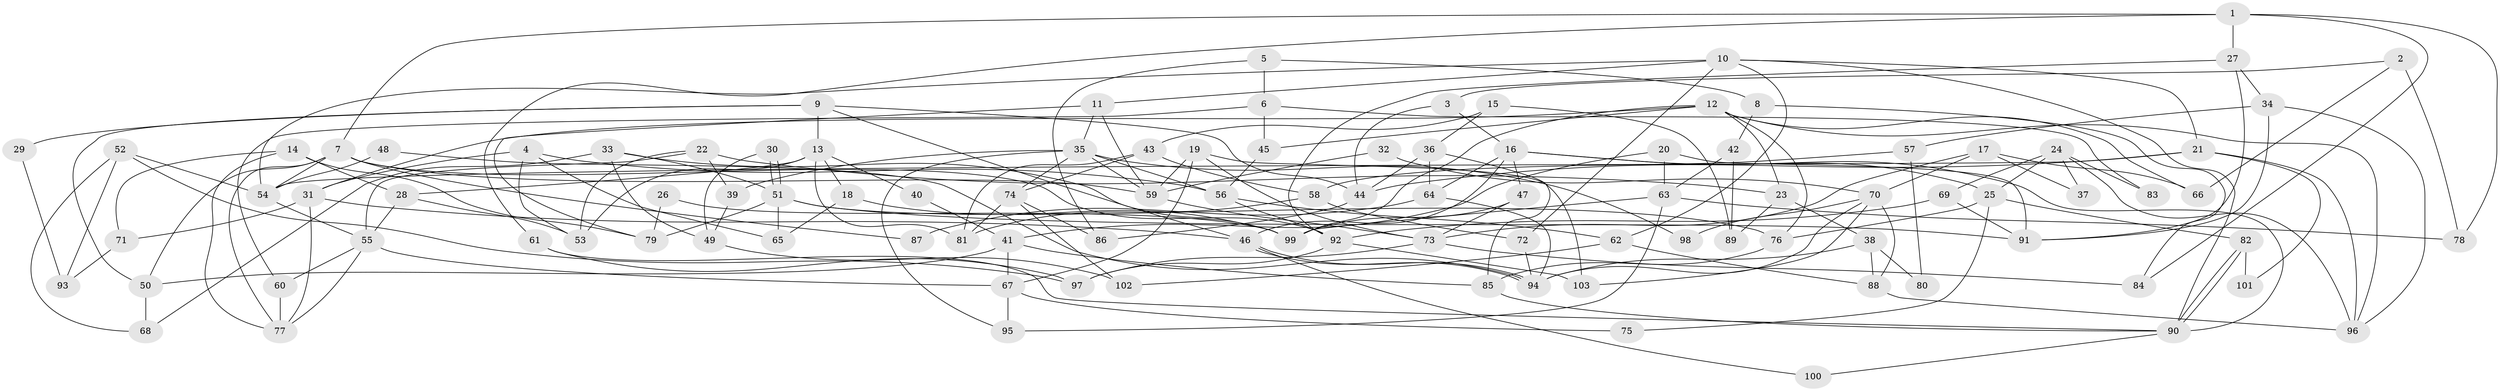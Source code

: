 // coarse degree distribution, {5: 0.18055555555555555, 4: 0.2222222222222222, 3: 0.2361111111111111, 8: 0.027777777777777776, 2: 0.1527777777777778, 6: 0.08333333333333333, 7: 0.041666666666666664, 9: 0.041666666666666664, 10: 0.013888888888888888}
// Generated by graph-tools (version 1.1) at 2025/55/03/04/25 21:55:21]
// undirected, 103 vertices, 206 edges
graph export_dot {
graph [start="1"]
  node [color=gray90,style=filled];
  1;
  2;
  3;
  4;
  5;
  6;
  7;
  8;
  9;
  10;
  11;
  12;
  13;
  14;
  15;
  16;
  17;
  18;
  19;
  20;
  21;
  22;
  23;
  24;
  25;
  26;
  27;
  28;
  29;
  30;
  31;
  32;
  33;
  34;
  35;
  36;
  37;
  38;
  39;
  40;
  41;
  42;
  43;
  44;
  45;
  46;
  47;
  48;
  49;
  50;
  51;
  52;
  53;
  54;
  55;
  56;
  57;
  58;
  59;
  60;
  61;
  62;
  63;
  64;
  65;
  66;
  67;
  68;
  69;
  70;
  71;
  72;
  73;
  74;
  75;
  76;
  77;
  78;
  79;
  80;
  81;
  82;
  83;
  84;
  85;
  86;
  87;
  88;
  89;
  90;
  91;
  92;
  93;
  94;
  95;
  96;
  97;
  98;
  99;
  100;
  101;
  102;
  103;
  1 -- 27;
  1 -- 7;
  1 -- 61;
  1 -- 78;
  1 -- 84;
  2 -- 78;
  2 -- 3;
  2 -- 66;
  3 -- 16;
  3 -- 44;
  4 -- 53;
  4 -- 56;
  4 -- 31;
  4 -- 65;
  5 -- 6;
  5 -- 8;
  5 -- 86;
  6 -- 60;
  6 -- 45;
  6 -- 83;
  7 -- 77;
  7 -- 59;
  7 -- 50;
  7 -- 54;
  7 -- 87;
  7 -- 99;
  8 -- 42;
  8 -- 84;
  9 -- 46;
  9 -- 50;
  9 -- 13;
  9 -- 29;
  9 -- 44;
  10 -- 62;
  10 -- 90;
  10 -- 11;
  10 -- 21;
  10 -- 54;
  10 -- 72;
  11 -- 59;
  11 -- 35;
  11 -- 79;
  12 -- 76;
  12 -- 96;
  12 -- 23;
  12 -- 31;
  12 -- 45;
  12 -- 66;
  12 -- 99;
  13 -- 18;
  13 -- 28;
  13 -- 40;
  13 -- 53;
  13 -- 81;
  14 -- 77;
  14 -- 28;
  14 -- 71;
  14 -- 79;
  15 -- 36;
  15 -- 43;
  15 -- 89;
  16 -- 64;
  16 -- 46;
  16 -- 25;
  16 -- 47;
  16 -- 90;
  17 -- 73;
  17 -- 66;
  17 -- 37;
  17 -- 70;
  18 -- 99;
  18 -- 65;
  19 -- 67;
  19 -- 73;
  19 -- 59;
  19 -- 103;
  20 -- 91;
  20 -- 41;
  20 -- 63;
  21 -- 54;
  21 -- 44;
  21 -- 96;
  21 -- 101;
  22 -- 39;
  22 -- 55;
  22 -- 23;
  22 -- 53;
  23 -- 38;
  23 -- 89;
  24 -- 25;
  24 -- 96;
  24 -- 37;
  24 -- 69;
  24 -- 83;
  25 -- 76;
  25 -- 75;
  25 -- 82;
  26 -- 79;
  26 -- 99;
  27 -- 92;
  27 -- 91;
  27 -- 34;
  28 -- 53;
  28 -- 55;
  29 -- 93;
  30 -- 49;
  30 -- 51;
  30 -- 51;
  31 -- 46;
  31 -- 71;
  31 -- 77;
  32 -- 70;
  32 -- 59;
  33 -- 51;
  33 -- 92;
  33 -- 49;
  33 -- 68;
  34 -- 91;
  34 -- 57;
  34 -- 96;
  35 -- 74;
  35 -- 39;
  35 -- 56;
  35 -- 59;
  35 -- 95;
  35 -- 98;
  36 -- 85;
  36 -- 44;
  36 -- 64;
  38 -- 94;
  38 -- 80;
  38 -- 88;
  39 -- 49;
  40 -- 41;
  41 -- 67;
  41 -- 50;
  41 -- 85;
  42 -- 63;
  42 -- 89;
  43 -- 81;
  43 -- 74;
  43 -- 58;
  44 -- 86;
  45 -- 56;
  46 -- 94;
  46 -- 94;
  46 -- 100;
  47 -- 99;
  47 -- 73;
  48 -- 54;
  48 -- 94;
  49 -- 102;
  50 -- 68;
  51 -- 79;
  51 -- 65;
  51 -- 76;
  51 -- 91;
  52 -- 97;
  52 -- 54;
  52 -- 68;
  52 -- 93;
  54 -- 55;
  55 -- 60;
  55 -- 67;
  55 -- 77;
  56 -- 92;
  56 -- 62;
  57 -- 58;
  57 -- 80;
  58 -- 72;
  58 -- 81;
  59 -- 73;
  60 -- 77;
  61 -- 90;
  61 -- 97;
  62 -- 88;
  62 -- 102;
  63 -- 99;
  63 -- 78;
  63 -- 95;
  64 -- 94;
  64 -- 87;
  67 -- 95;
  67 -- 75;
  69 -- 92;
  69 -- 91;
  70 -- 88;
  70 -- 94;
  70 -- 98;
  70 -- 103;
  71 -- 93;
  72 -- 94;
  73 -- 84;
  73 -- 97;
  74 -- 86;
  74 -- 81;
  74 -- 102;
  76 -- 85;
  82 -- 90;
  82 -- 90;
  82 -- 101;
  85 -- 90;
  88 -- 96;
  90 -- 100;
  92 -- 97;
  92 -- 103;
}
